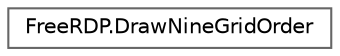 digraph "Graphical Class Hierarchy"
{
 // LATEX_PDF_SIZE
  bgcolor="transparent";
  edge [fontname=Helvetica,fontsize=10,labelfontname=Helvetica,labelfontsize=10];
  node [fontname=Helvetica,fontsize=10,shape=box,height=0.2,width=0.4];
  rankdir="LR";
  Node0 [id="Node000000",label="FreeRDP.DrawNineGridOrder",height=0.2,width=0.4,color="grey40", fillcolor="white", style="filled",URL="$struct_free_r_d_p_1_1_draw_nine_grid_order.html",tooltip=" "];
}
